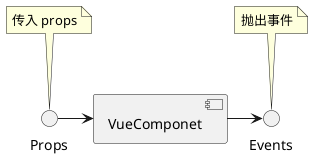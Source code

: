 @startuml 组件图
component VueComponet as VC
Props -> VC
VC -> Events
note top of Props : 传入 props
note top of Events : 抛出事件
@enduml


@startuml 组件组合
component Componet1 as C1
component Componet2 as C2
Props1 -> C1
C1 -> Events
Events ..> Props2
Props2 -> C2
note right of Events : 抛出事件
@enduml


@startuml 组合组件

package "Some Group" {
  HTTP - [First Component]
  [Another Component]
}
 
node "Other Groups" {
  FTP - [Second Component]
  [First Component] --> FTP
} 

cloud {
  [Example 1]
}


database "MySql" {
  folder "This is my folder" {
	[Folder 3]
  }
  frame "Foo" {
	[Frame 4]
  }
}


[Another Component] --> [Example 1]
[Example 1] --> [Folder 3]
[Folder 3] --> [Frame 4]

@enduml


@startuml 改变颜色

skinparam interface {
  backgroundColor RosyBrown
  borderColor orange
}

skinparam component {
  FontSize 13
  BackgroundColor<<Apache>> Red
  BorderColor<<Apache>> #FF6655
  FontName Courier
  BorderColor black
  BackgroundColor gold
  ArrowFontName Impact
  ArrowColor #FF6655
  ArrowFontColor #777777
}

() "Data Access" as DA

DA - [First Component] 
[First Component] ..> () HTTP : use
HTTP - [Web Server] << Apache >>

@enduml
